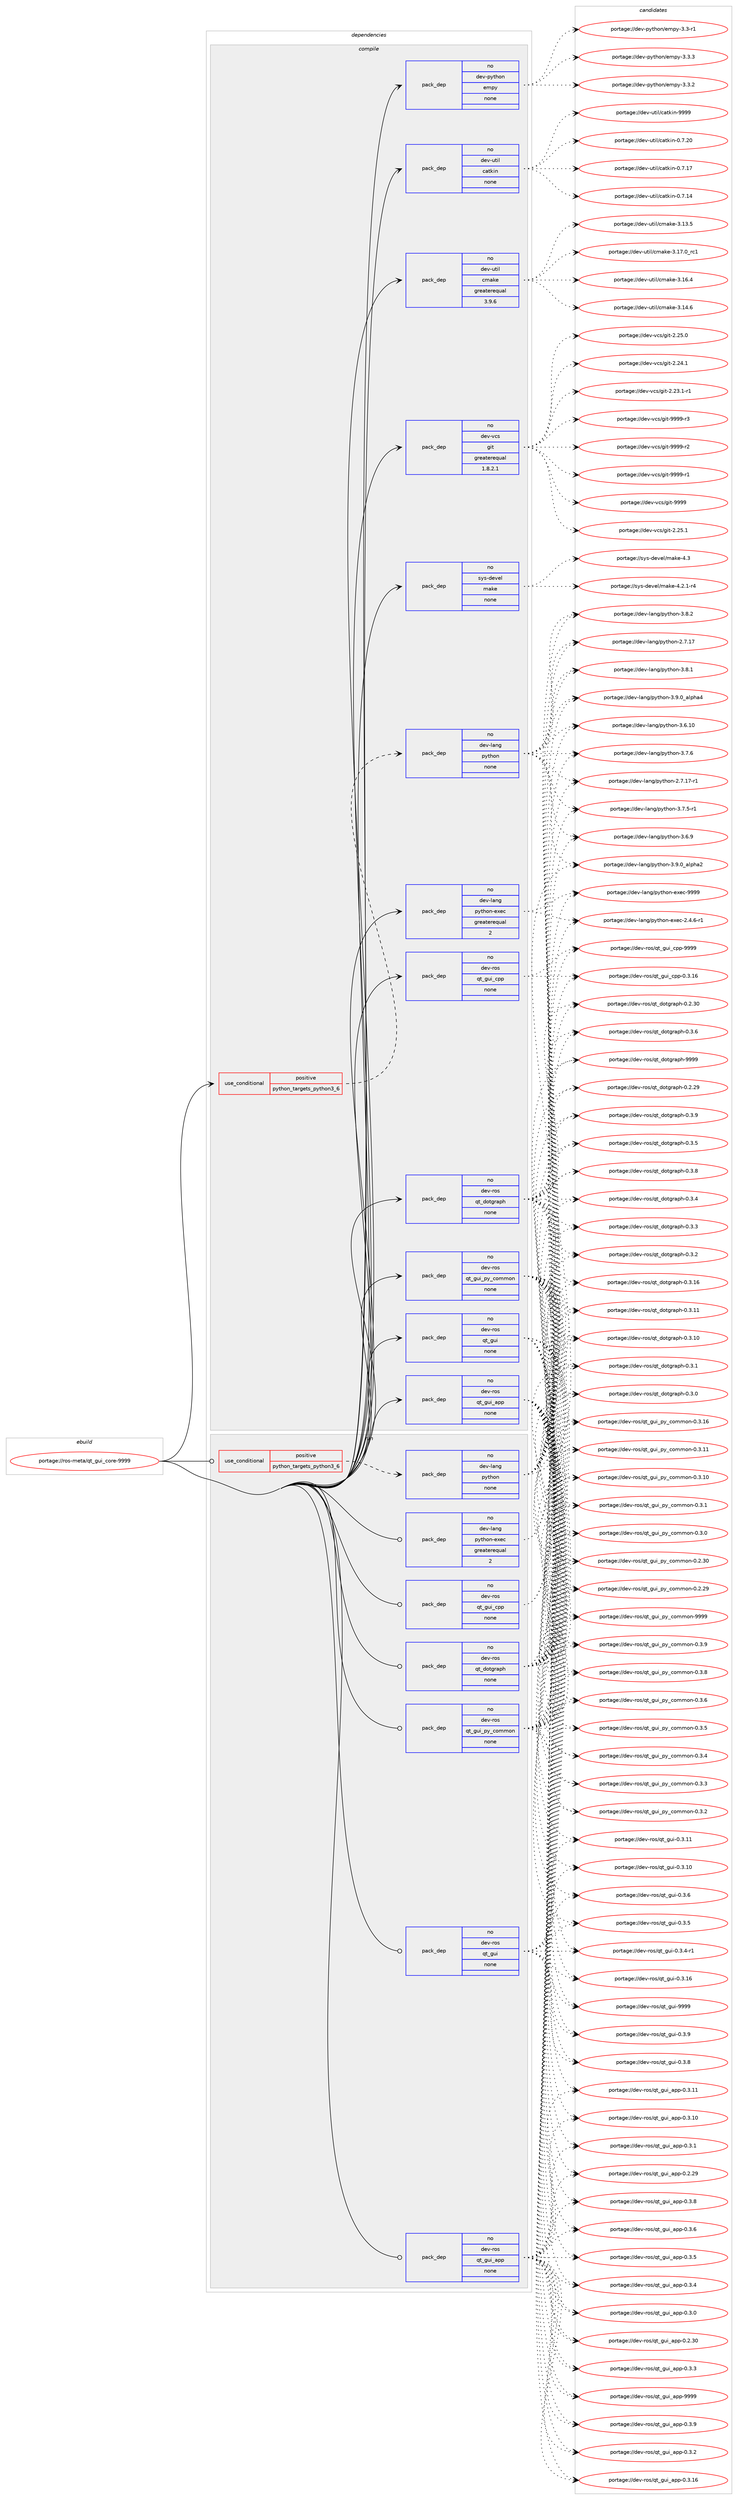 digraph prolog {

# *************
# Graph options
# *************

newrank=true;
concentrate=true;
compound=true;
graph [rankdir=LR,fontname=Helvetica,fontsize=10,ranksep=1.5];#, ranksep=2.5, nodesep=0.2];
edge  [arrowhead=vee];
node  [fontname=Helvetica,fontsize=10];

# **********
# The ebuild
# **********

subgraph cluster_leftcol {
color=gray;
rank=same;
label=<<i>ebuild</i>>;
id [label="portage://ros-meta/qt_gui_core-9999", color=red, width=4, href="../ros-meta/qt_gui_core-9999.svg"];
}

# ****************
# The dependencies
# ****************

subgraph cluster_midcol {
color=gray;
label=<<i>dependencies</i>>;
subgraph cluster_compile {
fillcolor="#eeeeee";
style=filled;
label=<<i>compile</i>>;
subgraph cond12117 {
dependency60925 [label=<<TABLE BORDER="0" CELLBORDER="1" CELLSPACING="0" CELLPADDING="4"><TR><TD ROWSPAN="3" CELLPADDING="10">use_conditional</TD></TR><TR><TD>positive</TD></TR><TR><TD>python_targets_python3_6</TD></TR></TABLE>>, shape=none, color=red];
subgraph pack47534 {
dependency60926 [label=<<TABLE BORDER="0" CELLBORDER="1" CELLSPACING="0" CELLPADDING="4" WIDTH="220"><TR><TD ROWSPAN="6" CELLPADDING="30">pack_dep</TD></TR><TR><TD WIDTH="110">no</TD></TR><TR><TD>dev-lang</TD></TR><TR><TD>python</TD></TR><TR><TD>none</TD></TR><TR><TD></TD></TR></TABLE>>, shape=none, color=blue];
}
dependency60925:e -> dependency60926:w [weight=20,style="dashed",arrowhead="vee"];
}
id:e -> dependency60925:w [weight=20,style="solid",arrowhead="vee"];
subgraph pack47535 {
dependency60927 [label=<<TABLE BORDER="0" CELLBORDER="1" CELLSPACING="0" CELLPADDING="4" WIDTH="220"><TR><TD ROWSPAN="6" CELLPADDING="30">pack_dep</TD></TR><TR><TD WIDTH="110">no</TD></TR><TR><TD>dev-lang</TD></TR><TR><TD>python-exec</TD></TR><TR><TD>greaterequal</TD></TR><TR><TD>2</TD></TR></TABLE>>, shape=none, color=blue];
}
id:e -> dependency60927:w [weight=20,style="solid",arrowhead="vee"];
subgraph pack47536 {
dependency60928 [label=<<TABLE BORDER="0" CELLBORDER="1" CELLSPACING="0" CELLPADDING="4" WIDTH="220"><TR><TD ROWSPAN="6" CELLPADDING="30">pack_dep</TD></TR><TR><TD WIDTH="110">no</TD></TR><TR><TD>dev-python</TD></TR><TR><TD>empy</TD></TR><TR><TD>none</TD></TR><TR><TD></TD></TR></TABLE>>, shape=none, color=blue];
}
id:e -> dependency60928:w [weight=20,style="solid",arrowhead="vee"];
subgraph pack47537 {
dependency60929 [label=<<TABLE BORDER="0" CELLBORDER="1" CELLSPACING="0" CELLPADDING="4" WIDTH="220"><TR><TD ROWSPAN="6" CELLPADDING="30">pack_dep</TD></TR><TR><TD WIDTH="110">no</TD></TR><TR><TD>dev-ros</TD></TR><TR><TD>qt_dotgraph</TD></TR><TR><TD>none</TD></TR><TR><TD></TD></TR></TABLE>>, shape=none, color=blue];
}
id:e -> dependency60929:w [weight=20,style="solid",arrowhead="vee"];
subgraph pack47538 {
dependency60930 [label=<<TABLE BORDER="0" CELLBORDER="1" CELLSPACING="0" CELLPADDING="4" WIDTH="220"><TR><TD ROWSPAN="6" CELLPADDING="30">pack_dep</TD></TR><TR><TD WIDTH="110">no</TD></TR><TR><TD>dev-ros</TD></TR><TR><TD>qt_gui</TD></TR><TR><TD>none</TD></TR><TR><TD></TD></TR></TABLE>>, shape=none, color=blue];
}
id:e -> dependency60930:w [weight=20,style="solid",arrowhead="vee"];
subgraph pack47539 {
dependency60931 [label=<<TABLE BORDER="0" CELLBORDER="1" CELLSPACING="0" CELLPADDING="4" WIDTH="220"><TR><TD ROWSPAN="6" CELLPADDING="30">pack_dep</TD></TR><TR><TD WIDTH="110">no</TD></TR><TR><TD>dev-ros</TD></TR><TR><TD>qt_gui_app</TD></TR><TR><TD>none</TD></TR><TR><TD></TD></TR></TABLE>>, shape=none, color=blue];
}
id:e -> dependency60931:w [weight=20,style="solid",arrowhead="vee"];
subgraph pack47540 {
dependency60932 [label=<<TABLE BORDER="0" CELLBORDER="1" CELLSPACING="0" CELLPADDING="4" WIDTH="220"><TR><TD ROWSPAN="6" CELLPADDING="30">pack_dep</TD></TR><TR><TD WIDTH="110">no</TD></TR><TR><TD>dev-ros</TD></TR><TR><TD>qt_gui_cpp</TD></TR><TR><TD>none</TD></TR><TR><TD></TD></TR></TABLE>>, shape=none, color=blue];
}
id:e -> dependency60932:w [weight=20,style="solid",arrowhead="vee"];
subgraph pack47541 {
dependency60933 [label=<<TABLE BORDER="0" CELLBORDER="1" CELLSPACING="0" CELLPADDING="4" WIDTH="220"><TR><TD ROWSPAN="6" CELLPADDING="30">pack_dep</TD></TR><TR><TD WIDTH="110">no</TD></TR><TR><TD>dev-ros</TD></TR><TR><TD>qt_gui_py_common</TD></TR><TR><TD>none</TD></TR><TR><TD></TD></TR></TABLE>>, shape=none, color=blue];
}
id:e -> dependency60933:w [weight=20,style="solid",arrowhead="vee"];
subgraph pack47542 {
dependency60934 [label=<<TABLE BORDER="0" CELLBORDER="1" CELLSPACING="0" CELLPADDING="4" WIDTH="220"><TR><TD ROWSPAN="6" CELLPADDING="30">pack_dep</TD></TR><TR><TD WIDTH="110">no</TD></TR><TR><TD>dev-util</TD></TR><TR><TD>catkin</TD></TR><TR><TD>none</TD></TR><TR><TD></TD></TR></TABLE>>, shape=none, color=blue];
}
id:e -> dependency60934:w [weight=20,style="solid",arrowhead="vee"];
subgraph pack47543 {
dependency60935 [label=<<TABLE BORDER="0" CELLBORDER="1" CELLSPACING="0" CELLPADDING="4" WIDTH="220"><TR><TD ROWSPAN="6" CELLPADDING="30">pack_dep</TD></TR><TR><TD WIDTH="110">no</TD></TR><TR><TD>dev-util</TD></TR><TR><TD>cmake</TD></TR><TR><TD>greaterequal</TD></TR><TR><TD>3.9.6</TD></TR></TABLE>>, shape=none, color=blue];
}
id:e -> dependency60935:w [weight=20,style="solid",arrowhead="vee"];
subgraph pack47544 {
dependency60936 [label=<<TABLE BORDER="0" CELLBORDER="1" CELLSPACING="0" CELLPADDING="4" WIDTH="220"><TR><TD ROWSPAN="6" CELLPADDING="30">pack_dep</TD></TR><TR><TD WIDTH="110">no</TD></TR><TR><TD>dev-vcs</TD></TR><TR><TD>git</TD></TR><TR><TD>greaterequal</TD></TR><TR><TD>1.8.2.1</TD></TR></TABLE>>, shape=none, color=blue];
}
id:e -> dependency60936:w [weight=20,style="solid",arrowhead="vee"];
subgraph pack47545 {
dependency60937 [label=<<TABLE BORDER="0" CELLBORDER="1" CELLSPACING="0" CELLPADDING="4" WIDTH="220"><TR><TD ROWSPAN="6" CELLPADDING="30">pack_dep</TD></TR><TR><TD WIDTH="110">no</TD></TR><TR><TD>sys-devel</TD></TR><TR><TD>make</TD></TR><TR><TD>none</TD></TR><TR><TD></TD></TR></TABLE>>, shape=none, color=blue];
}
id:e -> dependency60937:w [weight=20,style="solid",arrowhead="vee"];
}
subgraph cluster_compileandrun {
fillcolor="#eeeeee";
style=filled;
label=<<i>compile and run</i>>;
}
subgraph cluster_run {
fillcolor="#eeeeee";
style=filled;
label=<<i>run</i>>;
subgraph cond12118 {
dependency60938 [label=<<TABLE BORDER="0" CELLBORDER="1" CELLSPACING="0" CELLPADDING="4"><TR><TD ROWSPAN="3" CELLPADDING="10">use_conditional</TD></TR><TR><TD>positive</TD></TR><TR><TD>python_targets_python3_6</TD></TR></TABLE>>, shape=none, color=red];
subgraph pack47546 {
dependency60939 [label=<<TABLE BORDER="0" CELLBORDER="1" CELLSPACING="0" CELLPADDING="4" WIDTH="220"><TR><TD ROWSPAN="6" CELLPADDING="30">pack_dep</TD></TR><TR><TD WIDTH="110">no</TD></TR><TR><TD>dev-lang</TD></TR><TR><TD>python</TD></TR><TR><TD>none</TD></TR><TR><TD></TD></TR></TABLE>>, shape=none, color=blue];
}
dependency60938:e -> dependency60939:w [weight=20,style="dashed",arrowhead="vee"];
}
id:e -> dependency60938:w [weight=20,style="solid",arrowhead="odot"];
subgraph pack47547 {
dependency60940 [label=<<TABLE BORDER="0" CELLBORDER="1" CELLSPACING="0" CELLPADDING="4" WIDTH="220"><TR><TD ROWSPAN="6" CELLPADDING="30">pack_dep</TD></TR><TR><TD WIDTH="110">no</TD></TR><TR><TD>dev-lang</TD></TR><TR><TD>python-exec</TD></TR><TR><TD>greaterequal</TD></TR><TR><TD>2</TD></TR></TABLE>>, shape=none, color=blue];
}
id:e -> dependency60940:w [weight=20,style="solid",arrowhead="odot"];
subgraph pack47548 {
dependency60941 [label=<<TABLE BORDER="0" CELLBORDER="1" CELLSPACING="0" CELLPADDING="4" WIDTH="220"><TR><TD ROWSPAN="6" CELLPADDING="30">pack_dep</TD></TR><TR><TD WIDTH="110">no</TD></TR><TR><TD>dev-ros</TD></TR><TR><TD>qt_dotgraph</TD></TR><TR><TD>none</TD></TR><TR><TD></TD></TR></TABLE>>, shape=none, color=blue];
}
id:e -> dependency60941:w [weight=20,style="solid",arrowhead="odot"];
subgraph pack47549 {
dependency60942 [label=<<TABLE BORDER="0" CELLBORDER="1" CELLSPACING="0" CELLPADDING="4" WIDTH="220"><TR><TD ROWSPAN="6" CELLPADDING="30">pack_dep</TD></TR><TR><TD WIDTH="110">no</TD></TR><TR><TD>dev-ros</TD></TR><TR><TD>qt_gui</TD></TR><TR><TD>none</TD></TR><TR><TD></TD></TR></TABLE>>, shape=none, color=blue];
}
id:e -> dependency60942:w [weight=20,style="solid",arrowhead="odot"];
subgraph pack47550 {
dependency60943 [label=<<TABLE BORDER="0" CELLBORDER="1" CELLSPACING="0" CELLPADDING="4" WIDTH="220"><TR><TD ROWSPAN="6" CELLPADDING="30">pack_dep</TD></TR><TR><TD WIDTH="110">no</TD></TR><TR><TD>dev-ros</TD></TR><TR><TD>qt_gui_app</TD></TR><TR><TD>none</TD></TR><TR><TD></TD></TR></TABLE>>, shape=none, color=blue];
}
id:e -> dependency60943:w [weight=20,style="solid",arrowhead="odot"];
subgraph pack47551 {
dependency60944 [label=<<TABLE BORDER="0" CELLBORDER="1" CELLSPACING="0" CELLPADDING="4" WIDTH="220"><TR><TD ROWSPAN="6" CELLPADDING="30">pack_dep</TD></TR><TR><TD WIDTH="110">no</TD></TR><TR><TD>dev-ros</TD></TR><TR><TD>qt_gui_cpp</TD></TR><TR><TD>none</TD></TR><TR><TD></TD></TR></TABLE>>, shape=none, color=blue];
}
id:e -> dependency60944:w [weight=20,style="solid",arrowhead="odot"];
subgraph pack47552 {
dependency60945 [label=<<TABLE BORDER="0" CELLBORDER="1" CELLSPACING="0" CELLPADDING="4" WIDTH="220"><TR><TD ROWSPAN="6" CELLPADDING="30">pack_dep</TD></TR><TR><TD WIDTH="110">no</TD></TR><TR><TD>dev-ros</TD></TR><TR><TD>qt_gui_py_common</TD></TR><TR><TD>none</TD></TR><TR><TD></TD></TR></TABLE>>, shape=none, color=blue];
}
id:e -> dependency60945:w [weight=20,style="solid",arrowhead="odot"];
}
}

# **************
# The candidates
# **************

subgraph cluster_choices {
rank=same;
color=gray;
label=<<i>candidates</i>>;

subgraph choice47534 {
color=black;
nodesep=1;
choice10010111845108971101034711212111610411111045514657464895971081121049752 [label="portage://dev-lang/python-3.9.0_alpha4", color=red, width=4,href="../dev-lang/python-3.9.0_alpha4.svg"];
choice10010111845108971101034711212111610411111045514657464895971081121049750 [label="portage://dev-lang/python-3.9.0_alpha2", color=red, width=4,href="../dev-lang/python-3.9.0_alpha2.svg"];
choice100101118451089711010347112121116104111110455146564650 [label="portage://dev-lang/python-3.8.2", color=red, width=4,href="../dev-lang/python-3.8.2.svg"];
choice100101118451089711010347112121116104111110455146564649 [label="portage://dev-lang/python-3.8.1", color=red, width=4,href="../dev-lang/python-3.8.1.svg"];
choice100101118451089711010347112121116104111110455146554654 [label="portage://dev-lang/python-3.7.6", color=red, width=4,href="../dev-lang/python-3.7.6.svg"];
choice1001011184510897110103471121211161041111104551465546534511449 [label="portage://dev-lang/python-3.7.5-r1", color=red, width=4,href="../dev-lang/python-3.7.5-r1.svg"];
choice100101118451089711010347112121116104111110455146544657 [label="portage://dev-lang/python-3.6.9", color=red, width=4,href="../dev-lang/python-3.6.9.svg"];
choice10010111845108971101034711212111610411111045514654464948 [label="portage://dev-lang/python-3.6.10", color=red, width=4,href="../dev-lang/python-3.6.10.svg"];
choice100101118451089711010347112121116104111110455046554649554511449 [label="portage://dev-lang/python-2.7.17-r1", color=red, width=4,href="../dev-lang/python-2.7.17-r1.svg"];
choice10010111845108971101034711212111610411111045504655464955 [label="portage://dev-lang/python-2.7.17", color=red, width=4,href="../dev-lang/python-2.7.17.svg"];
dependency60926:e -> choice10010111845108971101034711212111610411111045514657464895971081121049752:w [style=dotted,weight="100"];
dependency60926:e -> choice10010111845108971101034711212111610411111045514657464895971081121049750:w [style=dotted,weight="100"];
dependency60926:e -> choice100101118451089711010347112121116104111110455146564650:w [style=dotted,weight="100"];
dependency60926:e -> choice100101118451089711010347112121116104111110455146564649:w [style=dotted,weight="100"];
dependency60926:e -> choice100101118451089711010347112121116104111110455146554654:w [style=dotted,weight="100"];
dependency60926:e -> choice1001011184510897110103471121211161041111104551465546534511449:w [style=dotted,weight="100"];
dependency60926:e -> choice100101118451089711010347112121116104111110455146544657:w [style=dotted,weight="100"];
dependency60926:e -> choice10010111845108971101034711212111610411111045514654464948:w [style=dotted,weight="100"];
dependency60926:e -> choice100101118451089711010347112121116104111110455046554649554511449:w [style=dotted,weight="100"];
dependency60926:e -> choice10010111845108971101034711212111610411111045504655464955:w [style=dotted,weight="100"];
}
subgraph choice47535 {
color=black;
nodesep=1;
choice10010111845108971101034711212111610411111045101120101994557575757 [label="portage://dev-lang/python-exec-9999", color=red, width=4,href="../dev-lang/python-exec-9999.svg"];
choice10010111845108971101034711212111610411111045101120101994550465246544511449 [label="portage://dev-lang/python-exec-2.4.6-r1", color=red, width=4,href="../dev-lang/python-exec-2.4.6-r1.svg"];
dependency60927:e -> choice10010111845108971101034711212111610411111045101120101994557575757:w [style=dotted,weight="100"];
dependency60927:e -> choice10010111845108971101034711212111610411111045101120101994550465246544511449:w [style=dotted,weight="100"];
}
subgraph choice47536 {
color=black;
nodesep=1;
choice1001011184511212111610411111047101109112121455146514651 [label="portage://dev-python/empy-3.3.3", color=red, width=4,href="../dev-python/empy-3.3.3.svg"];
choice1001011184511212111610411111047101109112121455146514650 [label="portage://dev-python/empy-3.3.2", color=red, width=4,href="../dev-python/empy-3.3.2.svg"];
choice1001011184511212111610411111047101109112121455146514511449 [label="portage://dev-python/empy-3.3-r1", color=red, width=4,href="../dev-python/empy-3.3-r1.svg"];
dependency60928:e -> choice1001011184511212111610411111047101109112121455146514651:w [style=dotted,weight="100"];
dependency60928:e -> choice1001011184511212111610411111047101109112121455146514650:w [style=dotted,weight="100"];
dependency60928:e -> choice1001011184511212111610411111047101109112121455146514511449:w [style=dotted,weight="100"];
}
subgraph choice47537 {
color=black;
nodesep=1;
choice100101118451141111154711311695100111116103114971121044557575757 [label="portage://dev-ros/qt_dotgraph-9999", color=red, width=4,href="../dev-ros/qt_dotgraph-9999.svg"];
choice10010111845114111115471131169510011111610311497112104454846514657 [label="portage://dev-ros/qt_dotgraph-0.3.9", color=red, width=4,href="../dev-ros/qt_dotgraph-0.3.9.svg"];
choice10010111845114111115471131169510011111610311497112104454846514656 [label="portage://dev-ros/qt_dotgraph-0.3.8", color=red, width=4,href="../dev-ros/qt_dotgraph-0.3.8.svg"];
choice10010111845114111115471131169510011111610311497112104454846514654 [label="portage://dev-ros/qt_dotgraph-0.3.6", color=red, width=4,href="../dev-ros/qt_dotgraph-0.3.6.svg"];
choice10010111845114111115471131169510011111610311497112104454846514653 [label="portage://dev-ros/qt_dotgraph-0.3.5", color=red, width=4,href="../dev-ros/qt_dotgraph-0.3.5.svg"];
choice10010111845114111115471131169510011111610311497112104454846514652 [label="portage://dev-ros/qt_dotgraph-0.3.4", color=red, width=4,href="../dev-ros/qt_dotgraph-0.3.4.svg"];
choice10010111845114111115471131169510011111610311497112104454846514651 [label="portage://dev-ros/qt_dotgraph-0.3.3", color=red, width=4,href="../dev-ros/qt_dotgraph-0.3.3.svg"];
choice10010111845114111115471131169510011111610311497112104454846514650 [label="portage://dev-ros/qt_dotgraph-0.3.2", color=red, width=4,href="../dev-ros/qt_dotgraph-0.3.2.svg"];
choice1001011184511411111547113116951001111161031149711210445484651464954 [label="portage://dev-ros/qt_dotgraph-0.3.16", color=red, width=4,href="../dev-ros/qt_dotgraph-0.3.16.svg"];
choice1001011184511411111547113116951001111161031149711210445484651464949 [label="portage://dev-ros/qt_dotgraph-0.3.11", color=red, width=4,href="../dev-ros/qt_dotgraph-0.3.11.svg"];
choice1001011184511411111547113116951001111161031149711210445484651464948 [label="portage://dev-ros/qt_dotgraph-0.3.10", color=red, width=4,href="../dev-ros/qt_dotgraph-0.3.10.svg"];
choice10010111845114111115471131169510011111610311497112104454846514649 [label="portage://dev-ros/qt_dotgraph-0.3.1", color=red, width=4,href="../dev-ros/qt_dotgraph-0.3.1.svg"];
choice10010111845114111115471131169510011111610311497112104454846514648 [label="portage://dev-ros/qt_dotgraph-0.3.0", color=red, width=4,href="../dev-ros/qt_dotgraph-0.3.0.svg"];
choice1001011184511411111547113116951001111161031149711210445484650465148 [label="portage://dev-ros/qt_dotgraph-0.2.30", color=red, width=4,href="../dev-ros/qt_dotgraph-0.2.30.svg"];
choice1001011184511411111547113116951001111161031149711210445484650465057 [label="portage://dev-ros/qt_dotgraph-0.2.29", color=red, width=4,href="../dev-ros/qt_dotgraph-0.2.29.svg"];
dependency60929:e -> choice100101118451141111154711311695100111116103114971121044557575757:w [style=dotted,weight="100"];
dependency60929:e -> choice10010111845114111115471131169510011111610311497112104454846514657:w [style=dotted,weight="100"];
dependency60929:e -> choice10010111845114111115471131169510011111610311497112104454846514656:w [style=dotted,weight="100"];
dependency60929:e -> choice10010111845114111115471131169510011111610311497112104454846514654:w [style=dotted,weight="100"];
dependency60929:e -> choice10010111845114111115471131169510011111610311497112104454846514653:w [style=dotted,weight="100"];
dependency60929:e -> choice10010111845114111115471131169510011111610311497112104454846514652:w [style=dotted,weight="100"];
dependency60929:e -> choice10010111845114111115471131169510011111610311497112104454846514651:w [style=dotted,weight="100"];
dependency60929:e -> choice10010111845114111115471131169510011111610311497112104454846514650:w [style=dotted,weight="100"];
dependency60929:e -> choice1001011184511411111547113116951001111161031149711210445484651464954:w [style=dotted,weight="100"];
dependency60929:e -> choice1001011184511411111547113116951001111161031149711210445484651464949:w [style=dotted,weight="100"];
dependency60929:e -> choice1001011184511411111547113116951001111161031149711210445484651464948:w [style=dotted,weight="100"];
dependency60929:e -> choice10010111845114111115471131169510011111610311497112104454846514649:w [style=dotted,weight="100"];
dependency60929:e -> choice10010111845114111115471131169510011111610311497112104454846514648:w [style=dotted,weight="100"];
dependency60929:e -> choice1001011184511411111547113116951001111161031149711210445484650465148:w [style=dotted,weight="100"];
dependency60929:e -> choice1001011184511411111547113116951001111161031149711210445484650465057:w [style=dotted,weight="100"];
}
subgraph choice47538 {
color=black;
nodesep=1;
choice1001011184511411111547113116951031171054557575757 [label="portage://dev-ros/qt_gui-9999", color=red, width=4,href="../dev-ros/qt_gui-9999.svg"];
choice100101118451141111154711311695103117105454846514657 [label="portage://dev-ros/qt_gui-0.3.9", color=red, width=4,href="../dev-ros/qt_gui-0.3.9.svg"];
choice100101118451141111154711311695103117105454846514656 [label="portage://dev-ros/qt_gui-0.3.8", color=red, width=4,href="../dev-ros/qt_gui-0.3.8.svg"];
choice100101118451141111154711311695103117105454846514654 [label="portage://dev-ros/qt_gui-0.3.6", color=red, width=4,href="../dev-ros/qt_gui-0.3.6.svg"];
choice100101118451141111154711311695103117105454846514653 [label="portage://dev-ros/qt_gui-0.3.5", color=red, width=4,href="../dev-ros/qt_gui-0.3.5.svg"];
choice1001011184511411111547113116951031171054548465146524511449 [label="portage://dev-ros/qt_gui-0.3.4-r1", color=red, width=4,href="../dev-ros/qt_gui-0.3.4-r1.svg"];
choice10010111845114111115471131169510311710545484651464954 [label="portage://dev-ros/qt_gui-0.3.16", color=red, width=4,href="../dev-ros/qt_gui-0.3.16.svg"];
choice10010111845114111115471131169510311710545484651464949 [label="portage://dev-ros/qt_gui-0.3.11", color=red, width=4,href="../dev-ros/qt_gui-0.3.11.svg"];
choice10010111845114111115471131169510311710545484651464948 [label="portage://dev-ros/qt_gui-0.3.10", color=red, width=4,href="../dev-ros/qt_gui-0.3.10.svg"];
dependency60930:e -> choice1001011184511411111547113116951031171054557575757:w [style=dotted,weight="100"];
dependency60930:e -> choice100101118451141111154711311695103117105454846514657:w [style=dotted,weight="100"];
dependency60930:e -> choice100101118451141111154711311695103117105454846514656:w [style=dotted,weight="100"];
dependency60930:e -> choice100101118451141111154711311695103117105454846514654:w [style=dotted,weight="100"];
dependency60930:e -> choice100101118451141111154711311695103117105454846514653:w [style=dotted,weight="100"];
dependency60930:e -> choice1001011184511411111547113116951031171054548465146524511449:w [style=dotted,weight="100"];
dependency60930:e -> choice10010111845114111115471131169510311710545484651464954:w [style=dotted,weight="100"];
dependency60930:e -> choice10010111845114111115471131169510311710545484651464949:w [style=dotted,weight="100"];
dependency60930:e -> choice10010111845114111115471131169510311710545484651464948:w [style=dotted,weight="100"];
}
subgraph choice47539 {
color=black;
nodesep=1;
choice10010111845114111115471131169510311710595971121124557575757 [label="portage://dev-ros/qt_gui_app-9999", color=red, width=4,href="../dev-ros/qt_gui_app-9999.svg"];
choice1001011184511411111547113116951031171059597112112454846514657 [label="portage://dev-ros/qt_gui_app-0.3.9", color=red, width=4,href="../dev-ros/qt_gui_app-0.3.9.svg"];
choice1001011184511411111547113116951031171059597112112454846514656 [label="portage://dev-ros/qt_gui_app-0.3.8", color=red, width=4,href="../dev-ros/qt_gui_app-0.3.8.svg"];
choice1001011184511411111547113116951031171059597112112454846514654 [label="portage://dev-ros/qt_gui_app-0.3.6", color=red, width=4,href="../dev-ros/qt_gui_app-0.3.6.svg"];
choice1001011184511411111547113116951031171059597112112454846514653 [label="portage://dev-ros/qt_gui_app-0.3.5", color=red, width=4,href="../dev-ros/qt_gui_app-0.3.5.svg"];
choice1001011184511411111547113116951031171059597112112454846514652 [label="portage://dev-ros/qt_gui_app-0.3.4", color=red, width=4,href="../dev-ros/qt_gui_app-0.3.4.svg"];
choice1001011184511411111547113116951031171059597112112454846514651 [label="portage://dev-ros/qt_gui_app-0.3.3", color=red, width=4,href="../dev-ros/qt_gui_app-0.3.3.svg"];
choice1001011184511411111547113116951031171059597112112454846514650 [label="portage://dev-ros/qt_gui_app-0.3.2", color=red, width=4,href="../dev-ros/qt_gui_app-0.3.2.svg"];
choice100101118451141111154711311695103117105959711211245484651464954 [label="portage://dev-ros/qt_gui_app-0.3.16", color=red, width=4,href="../dev-ros/qt_gui_app-0.3.16.svg"];
choice100101118451141111154711311695103117105959711211245484651464949 [label="portage://dev-ros/qt_gui_app-0.3.11", color=red, width=4,href="../dev-ros/qt_gui_app-0.3.11.svg"];
choice100101118451141111154711311695103117105959711211245484651464948 [label="portage://dev-ros/qt_gui_app-0.3.10", color=red, width=4,href="../dev-ros/qt_gui_app-0.3.10.svg"];
choice1001011184511411111547113116951031171059597112112454846514649 [label="portage://dev-ros/qt_gui_app-0.3.1", color=red, width=4,href="../dev-ros/qt_gui_app-0.3.1.svg"];
choice1001011184511411111547113116951031171059597112112454846514648 [label="portage://dev-ros/qt_gui_app-0.3.0", color=red, width=4,href="../dev-ros/qt_gui_app-0.3.0.svg"];
choice100101118451141111154711311695103117105959711211245484650465148 [label="portage://dev-ros/qt_gui_app-0.2.30", color=red, width=4,href="../dev-ros/qt_gui_app-0.2.30.svg"];
choice100101118451141111154711311695103117105959711211245484650465057 [label="portage://dev-ros/qt_gui_app-0.2.29", color=red, width=4,href="../dev-ros/qt_gui_app-0.2.29.svg"];
dependency60931:e -> choice10010111845114111115471131169510311710595971121124557575757:w [style=dotted,weight="100"];
dependency60931:e -> choice1001011184511411111547113116951031171059597112112454846514657:w [style=dotted,weight="100"];
dependency60931:e -> choice1001011184511411111547113116951031171059597112112454846514656:w [style=dotted,weight="100"];
dependency60931:e -> choice1001011184511411111547113116951031171059597112112454846514654:w [style=dotted,weight="100"];
dependency60931:e -> choice1001011184511411111547113116951031171059597112112454846514653:w [style=dotted,weight="100"];
dependency60931:e -> choice1001011184511411111547113116951031171059597112112454846514652:w [style=dotted,weight="100"];
dependency60931:e -> choice1001011184511411111547113116951031171059597112112454846514651:w [style=dotted,weight="100"];
dependency60931:e -> choice1001011184511411111547113116951031171059597112112454846514650:w [style=dotted,weight="100"];
dependency60931:e -> choice100101118451141111154711311695103117105959711211245484651464954:w [style=dotted,weight="100"];
dependency60931:e -> choice100101118451141111154711311695103117105959711211245484651464949:w [style=dotted,weight="100"];
dependency60931:e -> choice100101118451141111154711311695103117105959711211245484651464948:w [style=dotted,weight="100"];
dependency60931:e -> choice1001011184511411111547113116951031171059597112112454846514649:w [style=dotted,weight="100"];
dependency60931:e -> choice1001011184511411111547113116951031171059597112112454846514648:w [style=dotted,weight="100"];
dependency60931:e -> choice100101118451141111154711311695103117105959711211245484650465148:w [style=dotted,weight="100"];
dependency60931:e -> choice100101118451141111154711311695103117105959711211245484650465057:w [style=dotted,weight="100"];
}
subgraph choice47540 {
color=black;
nodesep=1;
choice10010111845114111115471131169510311710595991121124557575757 [label="portage://dev-ros/qt_gui_cpp-9999", color=red, width=4,href="../dev-ros/qt_gui_cpp-9999.svg"];
choice100101118451141111154711311695103117105959911211245484651464954 [label="portage://dev-ros/qt_gui_cpp-0.3.16", color=red, width=4,href="../dev-ros/qt_gui_cpp-0.3.16.svg"];
dependency60932:e -> choice10010111845114111115471131169510311710595991121124557575757:w [style=dotted,weight="100"];
dependency60932:e -> choice100101118451141111154711311695103117105959911211245484651464954:w [style=dotted,weight="100"];
}
subgraph choice47541 {
color=black;
nodesep=1;
choice1001011184511411111547113116951031171059511212195991111091091111104557575757 [label="portage://dev-ros/qt_gui_py_common-9999", color=red, width=4,href="../dev-ros/qt_gui_py_common-9999.svg"];
choice100101118451141111154711311695103117105951121219599111109109111110454846514657 [label="portage://dev-ros/qt_gui_py_common-0.3.9", color=red, width=4,href="../dev-ros/qt_gui_py_common-0.3.9.svg"];
choice100101118451141111154711311695103117105951121219599111109109111110454846514656 [label="portage://dev-ros/qt_gui_py_common-0.3.8", color=red, width=4,href="../dev-ros/qt_gui_py_common-0.3.8.svg"];
choice100101118451141111154711311695103117105951121219599111109109111110454846514654 [label="portage://dev-ros/qt_gui_py_common-0.3.6", color=red, width=4,href="../dev-ros/qt_gui_py_common-0.3.6.svg"];
choice100101118451141111154711311695103117105951121219599111109109111110454846514653 [label="portage://dev-ros/qt_gui_py_common-0.3.5", color=red, width=4,href="../dev-ros/qt_gui_py_common-0.3.5.svg"];
choice100101118451141111154711311695103117105951121219599111109109111110454846514652 [label="portage://dev-ros/qt_gui_py_common-0.3.4", color=red, width=4,href="../dev-ros/qt_gui_py_common-0.3.4.svg"];
choice100101118451141111154711311695103117105951121219599111109109111110454846514651 [label="portage://dev-ros/qt_gui_py_common-0.3.3", color=red, width=4,href="../dev-ros/qt_gui_py_common-0.3.3.svg"];
choice100101118451141111154711311695103117105951121219599111109109111110454846514650 [label="portage://dev-ros/qt_gui_py_common-0.3.2", color=red, width=4,href="../dev-ros/qt_gui_py_common-0.3.2.svg"];
choice10010111845114111115471131169510311710595112121959911110910911111045484651464954 [label="portage://dev-ros/qt_gui_py_common-0.3.16", color=red, width=4,href="../dev-ros/qt_gui_py_common-0.3.16.svg"];
choice10010111845114111115471131169510311710595112121959911110910911111045484651464949 [label="portage://dev-ros/qt_gui_py_common-0.3.11", color=red, width=4,href="../dev-ros/qt_gui_py_common-0.3.11.svg"];
choice10010111845114111115471131169510311710595112121959911110910911111045484651464948 [label="portage://dev-ros/qt_gui_py_common-0.3.10", color=red, width=4,href="../dev-ros/qt_gui_py_common-0.3.10.svg"];
choice100101118451141111154711311695103117105951121219599111109109111110454846514649 [label="portage://dev-ros/qt_gui_py_common-0.3.1", color=red, width=4,href="../dev-ros/qt_gui_py_common-0.3.1.svg"];
choice100101118451141111154711311695103117105951121219599111109109111110454846514648 [label="portage://dev-ros/qt_gui_py_common-0.3.0", color=red, width=4,href="../dev-ros/qt_gui_py_common-0.3.0.svg"];
choice10010111845114111115471131169510311710595112121959911110910911111045484650465148 [label="portage://dev-ros/qt_gui_py_common-0.2.30", color=red, width=4,href="../dev-ros/qt_gui_py_common-0.2.30.svg"];
choice10010111845114111115471131169510311710595112121959911110910911111045484650465057 [label="portage://dev-ros/qt_gui_py_common-0.2.29", color=red, width=4,href="../dev-ros/qt_gui_py_common-0.2.29.svg"];
dependency60933:e -> choice1001011184511411111547113116951031171059511212195991111091091111104557575757:w [style=dotted,weight="100"];
dependency60933:e -> choice100101118451141111154711311695103117105951121219599111109109111110454846514657:w [style=dotted,weight="100"];
dependency60933:e -> choice100101118451141111154711311695103117105951121219599111109109111110454846514656:w [style=dotted,weight="100"];
dependency60933:e -> choice100101118451141111154711311695103117105951121219599111109109111110454846514654:w [style=dotted,weight="100"];
dependency60933:e -> choice100101118451141111154711311695103117105951121219599111109109111110454846514653:w [style=dotted,weight="100"];
dependency60933:e -> choice100101118451141111154711311695103117105951121219599111109109111110454846514652:w [style=dotted,weight="100"];
dependency60933:e -> choice100101118451141111154711311695103117105951121219599111109109111110454846514651:w [style=dotted,weight="100"];
dependency60933:e -> choice100101118451141111154711311695103117105951121219599111109109111110454846514650:w [style=dotted,weight="100"];
dependency60933:e -> choice10010111845114111115471131169510311710595112121959911110910911111045484651464954:w [style=dotted,weight="100"];
dependency60933:e -> choice10010111845114111115471131169510311710595112121959911110910911111045484651464949:w [style=dotted,weight="100"];
dependency60933:e -> choice10010111845114111115471131169510311710595112121959911110910911111045484651464948:w [style=dotted,weight="100"];
dependency60933:e -> choice100101118451141111154711311695103117105951121219599111109109111110454846514649:w [style=dotted,weight="100"];
dependency60933:e -> choice100101118451141111154711311695103117105951121219599111109109111110454846514648:w [style=dotted,weight="100"];
dependency60933:e -> choice10010111845114111115471131169510311710595112121959911110910911111045484650465148:w [style=dotted,weight="100"];
dependency60933:e -> choice10010111845114111115471131169510311710595112121959911110910911111045484650465057:w [style=dotted,weight="100"];
}
subgraph choice47542 {
color=black;
nodesep=1;
choice100101118451171161051084799971161071051104557575757 [label="portage://dev-util/catkin-9999", color=red, width=4,href="../dev-util/catkin-9999.svg"];
choice1001011184511711610510847999711610710511045484655465048 [label="portage://dev-util/catkin-0.7.20", color=red, width=4,href="../dev-util/catkin-0.7.20.svg"];
choice1001011184511711610510847999711610710511045484655464955 [label="portage://dev-util/catkin-0.7.17", color=red, width=4,href="../dev-util/catkin-0.7.17.svg"];
choice1001011184511711610510847999711610710511045484655464952 [label="portage://dev-util/catkin-0.7.14", color=red, width=4,href="../dev-util/catkin-0.7.14.svg"];
dependency60934:e -> choice100101118451171161051084799971161071051104557575757:w [style=dotted,weight="100"];
dependency60934:e -> choice1001011184511711610510847999711610710511045484655465048:w [style=dotted,weight="100"];
dependency60934:e -> choice1001011184511711610510847999711610710511045484655464955:w [style=dotted,weight="100"];
dependency60934:e -> choice1001011184511711610510847999711610710511045484655464952:w [style=dotted,weight="100"];
}
subgraph choice47543 {
color=black;
nodesep=1;
choice1001011184511711610510847991099710710145514649554648951149949 [label="portage://dev-util/cmake-3.17.0_rc1", color=red, width=4,href="../dev-util/cmake-3.17.0_rc1.svg"];
choice1001011184511711610510847991099710710145514649544652 [label="portage://dev-util/cmake-3.16.4", color=red, width=4,href="../dev-util/cmake-3.16.4.svg"];
choice1001011184511711610510847991099710710145514649524654 [label="portage://dev-util/cmake-3.14.6", color=red, width=4,href="../dev-util/cmake-3.14.6.svg"];
choice1001011184511711610510847991099710710145514649514653 [label="portage://dev-util/cmake-3.13.5", color=red, width=4,href="../dev-util/cmake-3.13.5.svg"];
dependency60935:e -> choice1001011184511711610510847991099710710145514649554648951149949:w [style=dotted,weight="100"];
dependency60935:e -> choice1001011184511711610510847991099710710145514649544652:w [style=dotted,weight="100"];
dependency60935:e -> choice1001011184511711610510847991099710710145514649524654:w [style=dotted,weight="100"];
dependency60935:e -> choice1001011184511711610510847991099710710145514649514653:w [style=dotted,weight="100"];
}
subgraph choice47544 {
color=black;
nodesep=1;
choice10010111845118991154710310511645575757574511451 [label="portage://dev-vcs/git-9999-r3", color=red, width=4,href="../dev-vcs/git-9999-r3.svg"];
choice10010111845118991154710310511645575757574511450 [label="portage://dev-vcs/git-9999-r2", color=red, width=4,href="../dev-vcs/git-9999-r2.svg"];
choice10010111845118991154710310511645575757574511449 [label="portage://dev-vcs/git-9999-r1", color=red, width=4,href="../dev-vcs/git-9999-r1.svg"];
choice1001011184511899115471031051164557575757 [label="portage://dev-vcs/git-9999", color=red, width=4,href="../dev-vcs/git-9999.svg"];
choice10010111845118991154710310511645504650534649 [label="portage://dev-vcs/git-2.25.1", color=red, width=4,href="../dev-vcs/git-2.25.1.svg"];
choice10010111845118991154710310511645504650534648 [label="portage://dev-vcs/git-2.25.0", color=red, width=4,href="../dev-vcs/git-2.25.0.svg"];
choice10010111845118991154710310511645504650524649 [label="portage://dev-vcs/git-2.24.1", color=red, width=4,href="../dev-vcs/git-2.24.1.svg"];
choice100101118451189911547103105116455046505146494511449 [label="portage://dev-vcs/git-2.23.1-r1", color=red, width=4,href="../dev-vcs/git-2.23.1-r1.svg"];
dependency60936:e -> choice10010111845118991154710310511645575757574511451:w [style=dotted,weight="100"];
dependency60936:e -> choice10010111845118991154710310511645575757574511450:w [style=dotted,weight="100"];
dependency60936:e -> choice10010111845118991154710310511645575757574511449:w [style=dotted,weight="100"];
dependency60936:e -> choice1001011184511899115471031051164557575757:w [style=dotted,weight="100"];
dependency60936:e -> choice10010111845118991154710310511645504650534649:w [style=dotted,weight="100"];
dependency60936:e -> choice10010111845118991154710310511645504650534648:w [style=dotted,weight="100"];
dependency60936:e -> choice10010111845118991154710310511645504650524649:w [style=dotted,weight="100"];
dependency60936:e -> choice100101118451189911547103105116455046505146494511449:w [style=dotted,weight="100"];
}
subgraph choice47545 {
color=black;
nodesep=1;
choice11512111545100101118101108471099710710145524651 [label="portage://sys-devel/make-4.3", color=red, width=4,href="../sys-devel/make-4.3.svg"];
choice1151211154510010111810110847109971071014552465046494511452 [label="portage://sys-devel/make-4.2.1-r4", color=red, width=4,href="../sys-devel/make-4.2.1-r4.svg"];
dependency60937:e -> choice11512111545100101118101108471099710710145524651:w [style=dotted,weight="100"];
dependency60937:e -> choice1151211154510010111810110847109971071014552465046494511452:w [style=dotted,weight="100"];
}
subgraph choice47546 {
color=black;
nodesep=1;
choice10010111845108971101034711212111610411111045514657464895971081121049752 [label="portage://dev-lang/python-3.9.0_alpha4", color=red, width=4,href="../dev-lang/python-3.9.0_alpha4.svg"];
choice10010111845108971101034711212111610411111045514657464895971081121049750 [label="portage://dev-lang/python-3.9.0_alpha2", color=red, width=4,href="../dev-lang/python-3.9.0_alpha2.svg"];
choice100101118451089711010347112121116104111110455146564650 [label="portage://dev-lang/python-3.8.2", color=red, width=4,href="../dev-lang/python-3.8.2.svg"];
choice100101118451089711010347112121116104111110455146564649 [label="portage://dev-lang/python-3.8.1", color=red, width=4,href="../dev-lang/python-3.8.1.svg"];
choice100101118451089711010347112121116104111110455146554654 [label="portage://dev-lang/python-3.7.6", color=red, width=4,href="../dev-lang/python-3.7.6.svg"];
choice1001011184510897110103471121211161041111104551465546534511449 [label="portage://dev-lang/python-3.7.5-r1", color=red, width=4,href="../dev-lang/python-3.7.5-r1.svg"];
choice100101118451089711010347112121116104111110455146544657 [label="portage://dev-lang/python-3.6.9", color=red, width=4,href="../dev-lang/python-3.6.9.svg"];
choice10010111845108971101034711212111610411111045514654464948 [label="portage://dev-lang/python-3.6.10", color=red, width=4,href="../dev-lang/python-3.6.10.svg"];
choice100101118451089711010347112121116104111110455046554649554511449 [label="portage://dev-lang/python-2.7.17-r1", color=red, width=4,href="../dev-lang/python-2.7.17-r1.svg"];
choice10010111845108971101034711212111610411111045504655464955 [label="portage://dev-lang/python-2.7.17", color=red, width=4,href="../dev-lang/python-2.7.17.svg"];
dependency60939:e -> choice10010111845108971101034711212111610411111045514657464895971081121049752:w [style=dotted,weight="100"];
dependency60939:e -> choice10010111845108971101034711212111610411111045514657464895971081121049750:w [style=dotted,weight="100"];
dependency60939:e -> choice100101118451089711010347112121116104111110455146564650:w [style=dotted,weight="100"];
dependency60939:e -> choice100101118451089711010347112121116104111110455146564649:w [style=dotted,weight="100"];
dependency60939:e -> choice100101118451089711010347112121116104111110455146554654:w [style=dotted,weight="100"];
dependency60939:e -> choice1001011184510897110103471121211161041111104551465546534511449:w [style=dotted,weight="100"];
dependency60939:e -> choice100101118451089711010347112121116104111110455146544657:w [style=dotted,weight="100"];
dependency60939:e -> choice10010111845108971101034711212111610411111045514654464948:w [style=dotted,weight="100"];
dependency60939:e -> choice100101118451089711010347112121116104111110455046554649554511449:w [style=dotted,weight="100"];
dependency60939:e -> choice10010111845108971101034711212111610411111045504655464955:w [style=dotted,weight="100"];
}
subgraph choice47547 {
color=black;
nodesep=1;
choice10010111845108971101034711212111610411111045101120101994557575757 [label="portage://dev-lang/python-exec-9999", color=red, width=4,href="../dev-lang/python-exec-9999.svg"];
choice10010111845108971101034711212111610411111045101120101994550465246544511449 [label="portage://dev-lang/python-exec-2.4.6-r1", color=red, width=4,href="../dev-lang/python-exec-2.4.6-r1.svg"];
dependency60940:e -> choice10010111845108971101034711212111610411111045101120101994557575757:w [style=dotted,weight="100"];
dependency60940:e -> choice10010111845108971101034711212111610411111045101120101994550465246544511449:w [style=dotted,weight="100"];
}
subgraph choice47548 {
color=black;
nodesep=1;
choice100101118451141111154711311695100111116103114971121044557575757 [label="portage://dev-ros/qt_dotgraph-9999", color=red, width=4,href="../dev-ros/qt_dotgraph-9999.svg"];
choice10010111845114111115471131169510011111610311497112104454846514657 [label="portage://dev-ros/qt_dotgraph-0.3.9", color=red, width=4,href="../dev-ros/qt_dotgraph-0.3.9.svg"];
choice10010111845114111115471131169510011111610311497112104454846514656 [label="portage://dev-ros/qt_dotgraph-0.3.8", color=red, width=4,href="../dev-ros/qt_dotgraph-0.3.8.svg"];
choice10010111845114111115471131169510011111610311497112104454846514654 [label="portage://dev-ros/qt_dotgraph-0.3.6", color=red, width=4,href="../dev-ros/qt_dotgraph-0.3.6.svg"];
choice10010111845114111115471131169510011111610311497112104454846514653 [label="portage://dev-ros/qt_dotgraph-0.3.5", color=red, width=4,href="../dev-ros/qt_dotgraph-0.3.5.svg"];
choice10010111845114111115471131169510011111610311497112104454846514652 [label="portage://dev-ros/qt_dotgraph-0.3.4", color=red, width=4,href="../dev-ros/qt_dotgraph-0.3.4.svg"];
choice10010111845114111115471131169510011111610311497112104454846514651 [label="portage://dev-ros/qt_dotgraph-0.3.3", color=red, width=4,href="../dev-ros/qt_dotgraph-0.3.3.svg"];
choice10010111845114111115471131169510011111610311497112104454846514650 [label="portage://dev-ros/qt_dotgraph-0.3.2", color=red, width=4,href="../dev-ros/qt_dotgraph-0.3.2.svg"];
choice1001011184511411111547113116951001111161031149711210445484651464954 [label="portage://dev-ros/qt_dotgraph-0.3.16", color=red, width=4,href="../dev-ros/qt_dotgraph-0.3.16.svg"];
choice1001011184511411111547113116951001111161031149711210445484651464949 [label="portage://dev-ros/qt_dotgraph-0.3.11", color=red, width=4,href="../dev-ros/qt_dotgraph-0.3.11.svg"];
choice1001011184511411111547113116951001111161031149711210445484651464948 [label="portage://dev-ros/qt_dotgraph-0.3.10", color=red, width=4,href="../dev-ros/qt_dotgraph-0.3.10.svg"];
choice10010111845114111115471131169510011111610311497112104454846514649 [label="portage://dev-ros/qt_dotgraph-0.3.1", color=red, width=4,href="../dev-ros/qt_dotgraph-0.3.1.svg"];
choice10010111845114111115471131169510011111610311497112104454846514648 [label="portage://dev-ros/qt_dotgraph-0.3.0", color=red, width=4,href="../dev-ros/qt_dotgraph-0.3.0.svg"];
choice1001011184511411111547113116951001111161031149711210445484650465148 [label="portage://dev-ros/qt_dotgraph-0.2.30", color=red, width=4,href="../dev-ros/qt_dotgraph-0.2.30.svg"];
choice1001011184511411111547113116951001111161031149711210445484650465057 [label="portage://dev-ros/qt_dotgraph-0.2.29", color=red, width=4,href="../dev-ros/qt_dotgraph-0.2.29.svg"];
dependency60941:e -> choice100101118451141111154711311695100111116103114971121044557575757:w [style=dotted,weight="100"];
dependency60941:e -> choice10010111845114111115471131169510011111610311497112104454846514657:w [style=dotted,weight="100"];
dependency60941:e -> choice10010111845114111115471131169510011111610311497112104454846514656:w [style=dotted,weight="100"];
dependency60941:e -> choice10010111845114111115471131169510011111610311497112104454846514654:w [style=dotted,weight="100"];
dependency60941:e -> choice10010111845114111115471131169510011111610311497112104454846514653:w [style=dotted,weight="100"];
dependency60941:e -> choice10010111845114111115471131169510011111610311497112104454846514652:w [style=dotted,weight="100"];
dependency60941:e -> choice10010111845114111115471131169510011111610311497112104454846514651:w [style=dotted,weight="100"];
dependency60941:e -> choice10010111845114111115471131169510011111610311497112104454846514650:w [style=dotted,weight="100"];
dependency60941:e -> choice1001011184511411111547113116951001111161031149711210445484651464954:w [style=dotted,weight="100"];
dependency60941:e -> choice1001011184511411111547113116951001111161031149711210445484651464949:w [style=dotted,weight="100"];
dependency60941:e -> choice1001011184511411111547113116951001111161031149711210445484651464948:w [style=dotted,weight="100"];
dependency60941:e -> choice10010111845114111115471131169510011111610311497112104454846514649:w [style=dotted,weight="100"];
dependency60941:e -> choice10010111845114111115471131169510011111610311497112104454846514648:w [style=dotted,weight="100"];
dependency60941:e -> choice1001011184511411111547113116951001111161031149711210445484650465148:w [style=dotted,weight="100"];
dependency60941:e -> choice1001011184511411111547113116951001111161031149711210445484650465057:w [style=dotted,weight="100"];
}
subgraph choice47549 {
color=black;
nodesep=1;
choice1001011184511411111547113116951031171054557575757 [label="portage://dev-ros/qt_gui-9999", color=red, width=4,href="../dev-ros/qt_gui-9999.svg"];
choice100101118451141111154711311695103117105454846514657 [label="portage://dev-ros/qt_gui-0.3.9", color=red, width=4,href="../dev-ros/qt_gui-0.3.9.svg"];
choice100101118451141111154711311695103117105454846514656 [label="portage://dev-ros/qt_gui-0.3.8", color=red, width=4,href="../dev-ros/qt_gui-0.3.8.svg"];
choice100101118451141111154711311695103117105454846514654 [label="portage://dev-ros/qt_gui-0.3.6", color=red, width=4,href="../dev-ros/qt_gui-0.3.6.svg"];
choice100101118451141111154711311695103117105454846514653 [label="portage://dev-ros/qt_gui-0.3.5", color=red, width=4,href="../dev-ros/qt_gui-0.3.5.svg"];
choice1001011184511411111547113116951031171054548465146524511449 [label="portage://dev-ros/qt_gui-0.3.4-r1", color=red, width=4,href="../dev-ros/qt_gui-0.3.4-r1.svg"];
choice10010111845114111115471131169510311710545484651464954 [label="portage://dev-ros/qt_gui-0.3.16", color=red, width=4,href="../dev-ros/qt_gui-0.3.16.svg"];
choice10010111845114111115471131169510311710545484651464949 [label="portage://dev-ros/qt_gui-0.3.11", color=red, width=4,href="../dev-ros/qt_gui-0.3.11.svg"];
choice10010111845114111115471131169510311710545484651464948 [label="portage://dev-ros/qt_gui-0.3.10", color=red, width=4,href="../dev-ros/qt_gui-0.3.10.svg"];
dependency60942:e -> choice1001011184511411111547113116951031171054557575757:w [style=dotted,weight="100"];
dependency60942:e -> choice100101118451141111154711311695103117105454846514657:w [style=dotted,weight="100"];
dependency60942:e -> choice100101118451141111154711311695103117105454846514656:w [style=dotted,weight="100"];
dependency60942:e -> choice100101118451141111154711311695103117105454846514654:w [style=dotted,weight="100"];
dependency60942:e -> choice100101118451141111154711311695103117105454846514653:w [style=dotted,weight="100"];
dependency60942:e -> choice1001011184511411111547113116951031171054548465146524511449:w [style=dotted,weight="100"];
dependency60942:e -> choice10010111845114111115471131169510311710545484651464954:w [style=dotted,weight="100"];
dependency60942:e -> choice10010111845114111115471131169510311710545484651464949:w [style=dotted,weight="100"];
dependency60942:e -> choice10010111845114111115471131169510311710545484651464948:w [style=dotted,weight="100"];
}
subgraph choice47550 {
color=black;
nodesep=1;
choice10010111845114111115471131169510311710595971121124557575757 [label="portage://dev-ros/qt_gui_app-9999", color=red, width=4,href="../dev-ros/qt_gui_app-9999.svg"];
choice1001011184511411111547113116951031171059597112112454846514657 [label="portage://dev-ros/qt_gui_app-0.3.9", color=red, width=4,href="../dev-ros/qt_gui_app-0.3.9.svg"];
choice1001011184511411111547113116951031171059597112112454846514656 [label="portage://dev-ros/qt_gui_app-0.3.8", color=red, width=4,href="../dev-ros/qt_gui_app-0.3.8.svg"];
choice1001011184511411111547113116951031171059597112112454846514654 [label="portage://dev-ros/qt_gui_app-0.3.6", color=red, width=4,href="../dev-ros/qt_gui_app-0.3.6.svg"];
choice1001011184511411111547113116951031171059597112112454846514653 [label="portage://dev-ros/qt_gui_app-0.3.5", color=red, width=4,href="../dev-ros/qt_gui_app-0.3.5.svg"];
choice1001011184511411111547113116951031171059597112112454846514652 [label="portage://dev-ros/qt_gui_app-0.3.4", color=red, width=4,href="../dev-ros/qt_gui_app-0.3.4.svg"];
choice1001011184511411111547113116951031171059597112112454846514651 [label="portage://dev-ros/qt_gui_app-0.3.3", color=red, width=4,href="../dev-ros/qt_gui_app-0.3.3.svg"];
choice1001011184511411111547113116951031171059597112112454846514650 [label="portage://dev-ros/qt_gui_app-0.3.2", color=red, width=4,href="../dev-ros/qt_gui_app-0.3.2.svg"];
choice100101118451141111154711311695103117105959711211245484651464954 [label="portage://dev-ros/qt_gui_app-0.3.16", color=red, width=4,href="../dev-ros/qt_gui_app-0.3.16.svg"];
choice100101118451141111154711311695103117105959711211245484651464949 [label="portage://dev-ros/qt_gui_app-0.3.11", color=red, width=4,href="../dev-ros/qt_gui_app-0.3.11.svg"];
choice100101118451141111154711311695103117105959711211245484651464948 [label="portage://dev-ros/qt_gui_app-0.3.10", color=red, width=4,href="../dev-ros/qt_gui_app-0.3.10.svg"];
choice1001011184511411111547113116951031171059597112112454846514649 [label="portage://dev-ros/qt_gui_app-0.3.1", color=red, width=4,href="../dev-ros/qt_gui_app-0.3.1.svg"];
choice1001011184511411111547113116951031171059597112112454846514648 [label="portage://dev-ros/qt_gui_app-0.3.0", color=red, width=4,href="../dev-ros/qt_gui_app-0.3.0.svg"];
choice100101118451141111154711311695103117105959711211245484650465148 [label="portage://dev-ros/qt_gui_app-0.2.30", color=red, width=4,href="../dev-ros/qt_gui_app-0.2.30.svg"];
choice100101118451141111154711311695103117105959711211245484650465057 [label="portage://dev-ros/qt_gui_app-0.2.29", color=red, width=4,href="../dev-ros/qt_gui_app-0.2.29.svg"];
dependency60943:e -> choice10010111845114111115471131169510311710595971121124557575757:w [style=dotted,weight="100"];
dependency60943:e -> choice1001011184511411111547113116951031171059597112112454846514657:w [style=dotted,weight="100"];
dependency60943:e -> choice1001011184511411111547113116951031171059597112112454846514656:w [style=dotted,weight="100"];
dependency60943:e -> choice1001011184511411111547113116951031171059597112112454846514654:w [style=dotted,weight="100"];
dependency60943:e -> choice1001011184511411111547113116951031171059597112112454846514653:w [style=dotted,weight="100"];
dependency60943:e -> choice1001011184511411111547113116951031171059597112112454846514652:w [style=dotted,weight="100"];
dependency60943:e -> choice1001011184511411111547113116951031171059597112112454846514651:w [style=dotted,weight="100"];
dependency60943:e -> choice1001011184511411111547113116951031171059597112112454846514650:w [style=dotted,weight="100"];
dependency60943:e -> choice100101118451141111154711311695103117105959711211245484651464954:w [style=dotted,weight="100"];
dependency60943:e -> choice100101118451141111154711311695103117105959711211245484651464949:w [style=dotted,weight="100"];
dependency60943:e -> choice100101118451141111154711311695103117105959711211245484651464948:w [style=dotted,weight="100"];
dependency60943:e -> choice1001011184511411111547113116951031171059597112112454846514649:w [style=dotted,weight="100"];
dependency60943:e -> choice1001011184511411111547113116951031171059597112112454846514648:w [style=dotted,weight="100"];
dependency60943:e -> choice100101118451141111154711311695103117105959711211245484650465148:w [style=dotted,weight="100"];
dependency60943:e -> choice100101118451141111154711311695103117105959711211245484650465057:w [style=dotted,weight="100"];
}
subgraph choice47551 {
color=black;
nodesep=1;
choice10010111845114111115471131169510311710595991121124557575757 [label="portage://dev-ros/qt_gui_cpp-9999", color=red, width=4,href="../dev-ros/qt_gui_cpp-9999.svg"];
choice100101118451141111154711311695103117105959911211245484651464954 [label="portage://dev-ros/qt_gui_cpp-0.3.16", color=red, width=4,href="../dev-ros/qt_gui_cpp-0.3.16.svg"];
dependency60944:e -> choice10010111845114111115471131169510311710595991121124557575757:w [style=dotted,weight="100"];
dependency60944:e -> choice100101118451141111154711311695103117105959911211245484651464954:w [style=dotted,weight="100"];
}
subgraph choice47552 {
color=black;
nodesep=1;
choice1001011184511411111547113116951031171059511212195991111091091111104557575757 [label="portage://dev-ros/qt_gui_py_common-9999", color=red, width=4,href="../dev-ros/qt_gui_py_common-9999.svg"];
choice100101118451141111154711311695103117105951121219599111109109111110454846514657 [label="portage://dev-ros/qt_gui_py_common-0.3.9", color=red, width=4,href="../dev-ros/qt_gui_py_common-0.3.9.svg"];
choice100101118451141111154711311695103117105951121219599111109109111110454846514656 [label="portage://dev-ros/qt_gui_py_common-0.3.8", color=red, width=4,href="../dev-ros/qt_gui_py_common-0.3.8.svg"];
choice100101118451141111154711311695103117105951121219599111109109111110454846514654 [label="portage://dev-ros/qt_gui_py_common-0.3.6", color=red, width=4,href="../dev-ros/qt_gui_py_common-0.3.6.svg"];
choice100101118451141111154711311695103117105951121219599111109109111110454846514653 [label="portage://dev-ros/qt_gui_py_common-0.3.5", color=red, width=4,href="../dev-ros/qt_gui_py_common-0.3.5.svg"];
choice100101118451141111154711311695103117105951121219599111109109111110454846514652 [label="portage://dev-ros/qt_gui_py_common-0.3.4", color=red, width=4,href="../dev-ros/qt_gui_py_common-0.3.4.svg"];
choice100101118451141111154711311695103117105951121219599111109109111110454846514651 [label="portage://dev-ros/qt_gui_py_common-0.3.3", color=red, width=4,href="../dev-ros/qt_gui_py_common-0.3.3.svg"];
choice100101118451141111154711311695103117105951121219599111109109111110454846514650 [label="portage://dev-ros/qt_gui_py_common-0.3.2", color=red, width=4,href="../dev-ros/qt_gui_py_common-0.3.2.svg"];
choice10010111845114111115471131169510311710595112121959911110910911111045484651464954 [label="portage://dev-ros/qt_gui_py_common-0.3.16", color=red, width=4,href="../dev-ros/qt_gui_py_common-0.3.16.svg"];
choice10010111845114111115471131169510311710595112121959911110910911111045484651464949 [label="portage://dev-ros/qt_gui_py_common-0.3.11", color=red, width=4,href="../dev-ros/qt_gui_py_common-0.3.11.svg"];
choice10010111845114111115471131169510311710595112121959911110910911111045484651464948 [label="portage://dev-ros/qt_gui_py_common-0.3.10", color=red, width=4,href="../dev-ros/qt_gui_py_common-0.3.10.svg"];
choice100101118451141111154711311695103117105951121219599111109109111110454846514649 [label="portage://dev-ros/qt_gui_py_common-0.3.1", color=red, width=4,href="../dev-ros/qt_gui_py_common-0.3.1.svg"];
choice100101118451141111154711311695103117105951121219599111109109111110454846514648 [label="portage://dev-ros/qt_gui_py_common-0.3.0", color=red, width=4,href="../dev-ros/qt_gui_py_common-0.3.0.svg"];
choice10010111845114111115471131169510311710595112121959911110910911111045484650465148 [label="portage://dev-ros/qt_gui_py_common-0.2.30", color=red, width=4,href="../dev-ros/qt_gui_py_common-0.2.30.svg"];
choice10010111845114111115471131169510311710595112121959911110910911111045484650465057 [label="portage://dev-ros/qt_gui_py_common-0.2.29", color=red, width=4,href="../dev-ros/qt_gui_py_common-0.2.29.svg"];
dependency60945:e -> choice1001011184511411111547113116951031171059511212195991111091091111104557575757:w [style=dotted,weight="100"];
dependency60945:e -> choice100101118451141111154711311695103117105951121219599111109109111110454846514657:w [style=dotted,weight="100"];
dependency60945:e -> choice100101118451141111154711311695103117105951121219599111109109111110454846514656:w [style=dotted,weight="100"];
dependency60945:e -> choice100101118451141111154711311695103117105951121219599111109109111110454846514654:w [style=dotted,weight="100"];
dependency60945:e -> choice100101118451141111154711311695103117105951121219599111109109111110454846514653:w [style=dotted,weight="100"];
dependency60945:e -> choice100101118451141111154711311695103117105951121219599111109109111110454846514652:w [style=dotted,weight="100"];
dependency60945:e -> choice100101118451141111154711311695103117105951121219599111109109111110454846514651:w [style=dotted,weight="100"];
dependency60945:e -> choice100101118451141111154711311695103117105951121219599111109109111110454846514650:w [style=dotted,weight="100"];
dependency60945:e -> choice10010111845114111115471131169510311710595112121959911110910911111045484651464954:w [style=dotted,weight="100"];
dependency60945:e -> choice10010111845114111115471131169510311710595112121959911110910911111045484651464949:w [style=dotted,weight="100"];
dependency60945:e -> choice10010111845114111115471131169510311710595112121959911110910911111045484651464948:w [style=dotted,weight="100"];
dependency60945:e -> choice100101118451141111154711311695103117105951121219599111109109111110454846514649:w [style=dotted,weight="100"];
dependency60945:e -> choice100101118451141111154711311695103117105951121219599111109109111110454846514648:w [style=dotted,weight="100"];
dependency60945:e -> choice10010111845114111115471131169510311710595112121959911110910911111045484650465148:w [style=dotted,weight="100"];
dependency60945:e -> choice10010111845114111115471131169510311710595112121959911110910911111045484650465057:w [style=dotted,weight="100"];
}
}

}
